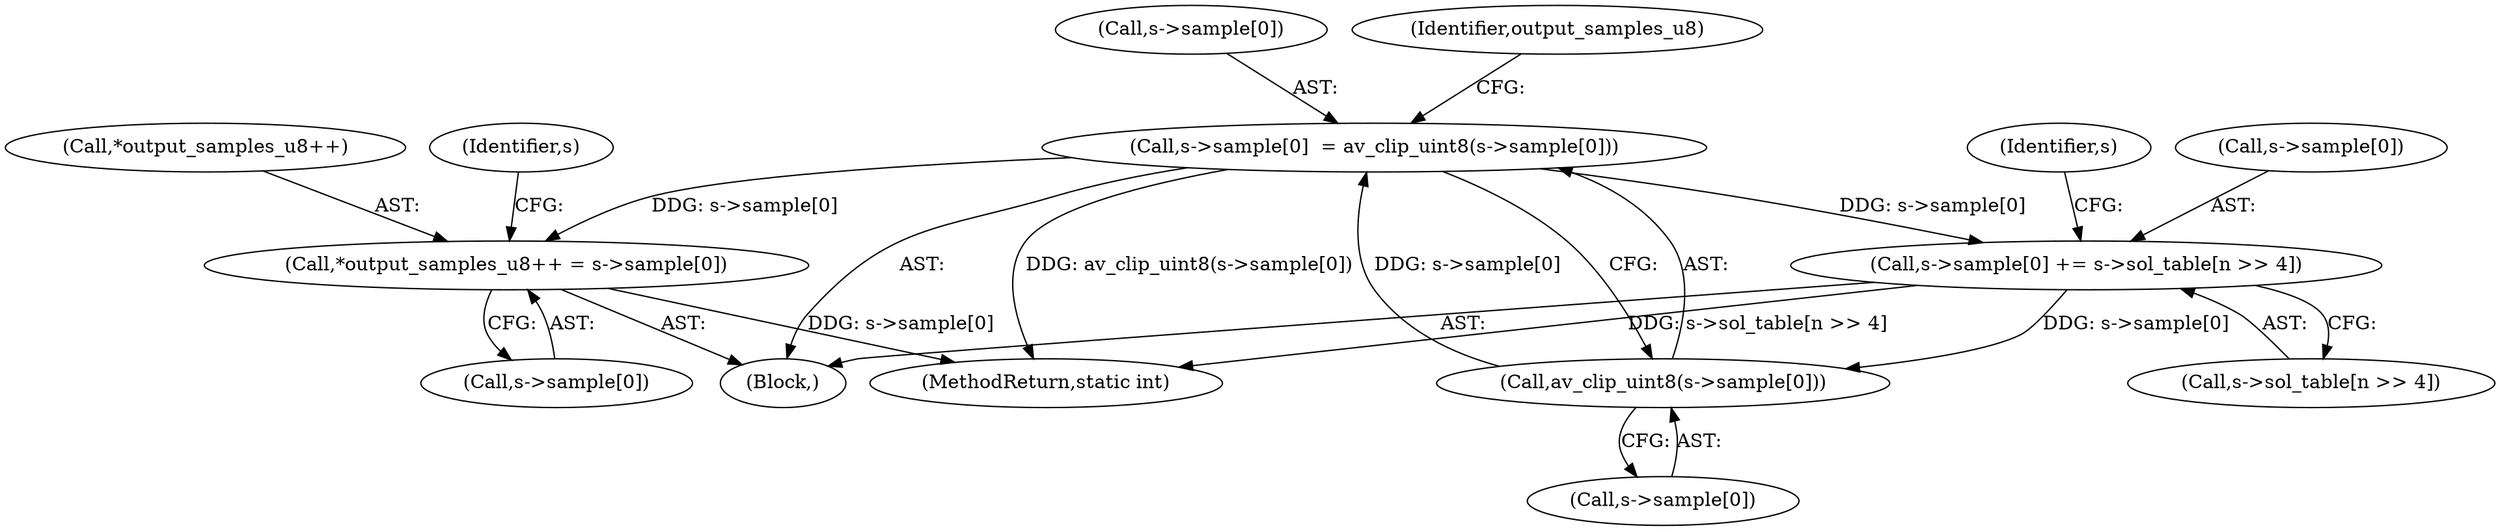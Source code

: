 digraph "0_libav_ce7aee9b733134649a6ce2fa743e51733f33e67e@array" {
"1000568" [label="(Call,*output_samples_u8++ = s->sample[0])"];
"1000556" [label="(Call,s->sample[0]  = av_clip_uint8(s->sample[0]))"];
"1000562" [label="(Call,av_clip_uint8(s->sample[0]))"];
"1000543" [label="(Call,s->sample[0] += s->sol_table[n >> 4])"];
"1000536" [label="(Block,)"];
"1000556" [label="(Call,s->sample[0]  = av_clip_uint8(s->sample[0]))"];
"1000557" [label="(Call,s->sample[0])"];
"1000559" [label="(Identifier,s)"];
"1000543" [label="(Call,s->sample[0] += s->sol_table[n >> 4])"];
"1000571" [label="(Identifier,output_samples_u8)"];
"1000568" [label="(Call,*output_samples_u8++ = s->sample[0])"];
"1000562" [label="(Call,av_clip_uint8(s->sample[0]))"];
"1000569" [label="(Call,*output_samples_u8++)"];
"1000580" [label="(Identifier,s)"];
"1000572" [label="(Call,s->sample[0])"];
"1000563" [label="(Call,s->sample[0])"];
"1000690" [label="(MethodReturn,static int)"];
"1000549" [label="(Call,s->sol_table[n >> 4])"];
"1000544" [label="(Call,s->sample[0])"];
"1000568" -> "1000536"  [label="AST: "];
"1000568" -> "1000572"  [label="CFG: "];
"1000569" -> "1000568"  [label="AST: "];
"1000572" -> "1000568"  [label="AST: "];
"1000580" -> "1000568"  [label="CFG: "];
"1000568" -> "1000690"  [label="DDG: s->sample[0]"];
"1000556" -> "1000568"  [label="DDG: s->sample[0]"];
"1000556" -> "1000536"  [label="AST: "];
"1000556" -> "1000562"  [label="CFG: "];
"1000557" -> "1000556"  [label="AST: "];
"1000562" -> "1000556"  [label="AST: "];
"1000571" -> "1000556"  [label="CFG: "];
"1000556" -> "1000690"  [label="DDG: av_clip_uint8(s->sample[0])"];
"1000556" -> "1000543"  [label="DDG: s->sample[0]"];
"1000562" -> "1000556"  [label="DDG: s->sample[0]"];
"1000562" -> "1000563"  [label="CFG: "];
"1000563" -> "1000562"  [label="AST: "];
"1000543" -> "1000562"  [label="DDG: s->sample[0]"];
"1000543" -> "1000536"  [label="AST: "];
"1000543" -> "1000549"  [label="CFG: "];
"1000544" -> "1000543"  [label="AST: "];
"1000549" -> "1000543"  [label="AST: "];
"1000559" -> "1000543"  [label="CFG: "];
"1000543" -> "1000690"  [label="DDG: s->sol_table[n >> 4]"];
}
